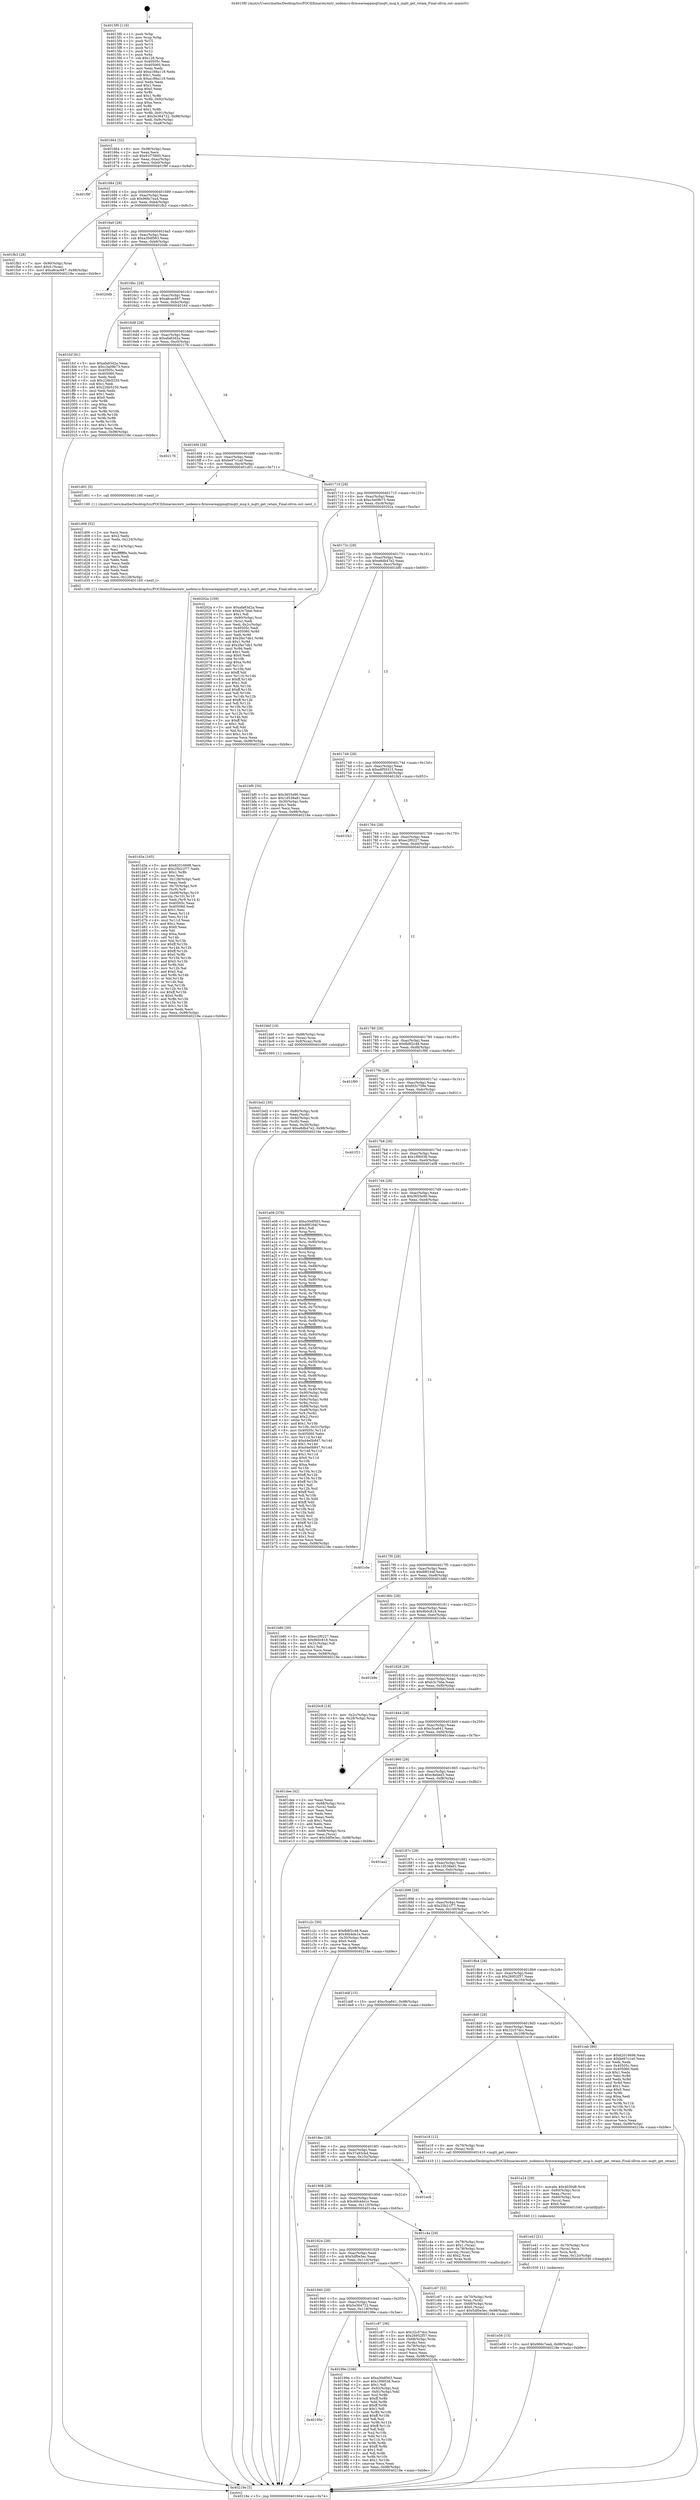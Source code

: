 digraph "0x4015f0" {
  label = "0x4015f0 (/mnt/c/Users/mathe/Desktop/tcc/POCII/binaries/extr_nodemcu-firmwareappmqttmqtt_msg.h_mqtt_get_retain_Final-ollvm.out::main(0))"
  labelloc = "t"
  node[shape=record]

  Entry [label="",width=0.3,height=0.3,shape=circle,fillcolor=black,style=filled]
  "0x401664" [label="{
     0x401664 [32]\l
     | [instrs]\l
     &nbsp;&nbsp;0x401664 \<+6\>: mov -0x98(%rbp),%eax\l
     &nbsp;&nbsp;0x40166a \<+2\>: mov %eax,%ecx\l
     &nbsp;&nbsp;0x40166c \<+6\>: sub $0x91f758d5,%ecx\l
     &nbsp;&nbsp;0x401672 \<+6\>: mov %eax,-0xac(%rbp)\l
     &nbsp;&nbsp;0x401678 \<+6\>: mov %ecx,-0xb0(%rbp)\l
     &nbsp;&nbsp;0x40167e \<+6\>: je 0000000000401f9f \<main+0x9af\>\l
  }"]
  "0x401f9f" [label="{
     0x401f9f\l
  }", style=dashed]
  "0x401684" [label="{
     0x401684 [28]\l
     | [instrs]\l
     &nbsp;&nbsp;0x401684 \<+5\>: jmp 0000000000401689 \<main+0x99\>\l
     &nbsp;&nbsp;0x401689 \<+6\>: mov -0xac(%rbp),%eax\l
     &nbsp;&nbsp;0x40168f \<+5\>: sub $0x966c7ea4,%eax\l
     &nbsp;&nbsp;0x401694 \<+6\>: mov %eax,-0xb4(%rbp)\l
     &nbsp;&nbsp;0x40169a \<+6\>: je 0000000000401fb3 \<main+0x9c3\>\l
  }"]
  Exit [label="",width=0.3,height=0.3,shape=circle,fillcolor=black,style=filled,peripheries=2]
  "0x401fb3" [label="{
     0x401fb3 [28]\l
     | [instrs]\l
     &nbsp;&nbsp;0x401fb3 \<+7\>: mov -0x90(%rbp),%rax\l
     &nbsp;&nbsp;0x401fba \<+6\>: movl $0x0,(%rax)\l
     &nbsp;&nbsp;0x401fc0 \<+10\>: movl $0xa8cac687,-0x98(%rbp)\l
     &nbsp;&nbsp;0x401fca \<+5\>: jmp 000000000040218e \<main+0xb9e\>\l
  }"]
  "0x4016a0" [label="{
     0x4016a0 [28]\l
     | [instrs]\l
     &nbsp;&nbsp;0x4016a0 \<+5\>: jmp 00000000004016a5 \<main+0xb5\>\l
     &nbsp;&nbsp;0x4016a5 \<+6\>: mov -0xac(%rbp),%eax\l
     &nbsp;&nbsp;0x4016ab \<+5\>: sub $0xa30df563,%eax\l
     &nbsp;&nbsp;0x4016b0 \<+6\>: mov %eax,-0xb8(%rbp)\l
     &nbsp;&nbsp;0x4016b6 \<+6\>: je 00000000004020db \<main+0xaeb\>\l
  }"]
  "0x401e56" [label="{
     0x401e56 [15]\l
     | [instrs]\l
     &nbsp;&nbsp;0x401e56 \<+10\>: movl $0x966c7ea4,-0x98(%rbp)\l
     &nbsp;&nbsp;0x401e60 \<+5\>: jmp 000000000040218e \<main+0xb9e\>\l
  }"]
  "0x4020db" [label="{
     0x4020db\l
  }", style=dashed]
  "0x4016bc" [label="{
     0x4016bc [28]\l
     | [instrs]\l
     &nbsp;&nbsp;0x4016bc \<+5\>: jmp 00000000004016c1 \<main+0xd1\>\l
     &nbsp;&nbsp;0x4016c1 \<+6\>: mov -0xac(%rbp),%eax\l
     &nbsp;&nbsp;0x4016c7 \<+5\>: sub $0xa8cac687,%eax\l
     &nbsp;&nbsp;0x4016cc \<+6\>: mov %eax,-0xbc(%rbp)\l
     &nbsp;&nbsp;0x4016d2 \<+6\>: je 0000000000401fcf \<main+0x9df\>\l
  }"]
  "0x401e41" [label="{
     0x401e41 [21]\l
     | [instrs]\l
     &nbsp;&nbsp;0x401e41 \<+4\>: mov -0x70(%rbp),%rcx\l
     &nbsp;&nbsp;0x401e45 \<+3\>: mov (%rcx),%rcx\l
     &nbsp;&nbsp;0x401e48 \<+3\>: mov %rcx,%rdi\l
     &nbsp;&nbsp;0x401e4b \<+6\>: mov %eax,-0x12c(%rbp)\l
     &nbsp;&nbsp;0x401e51 \<+5\>: call 0000000000401030 \<free@plt\>\l
     | [calls]\l
     &nbsp;&nbsp;0x401030 \{1\} (unknown)\l
  }"]
  "0x401fcf" [label="{
     0x401fcf [91]\l
     | [instrs]\l
     &nbsp;&nbsp;0x401fcf \<+5\>: mov $0xafa83d2a,%eax\l
     &nbsp;&nbsp;0x401fd4 \<+5\>: mov $0xc3a09b73,%ecx\l
     &nbsp;&nbsp;0x401fd9 \<+7\>: mov 0x40505c,%edx\l
     &nbsp;&nbsp;0x401fe0 \<+7\>: mov 0x405060,%esi\l
     &nbsp;&nbsp;0x401fe7 \<+2\>: mov %edx,%edi\l
     &nbsp;&nbsp;0x401fe9 \<+6\>: sub $0x226b5250,%edi\l
     &nbsp;&nbsp;0x401fef \<+3\>: sub $0x1,%edi\l
     &nbsp;&nbsp;0x401ff2 \<+6\>: add $0x226b5250,%edi\l
     &nbsp;&nbsp;0x401ff8 \<+3\>: imul %edi,%edx\l
     &nbsp;&nbsp;0x401ffb \<+3\>: and $0x1,%edx\l
     &nbsp;&nbsp;0x401ffe \<+3\>: cmp $0x0,%edx\l
     &nbsp;&nbsp;0x402001 \<+4\>: sete %r8b\l
     &nbsp;&nbsp;0x402005 \<+3\>: cmp $0xa,%esi\l
     &nbsp;&nbsp;0x402008 \<+4\>: setl %r9b\l
     &nbsp;&nbsp;0x40200c \<+3\>: mov %r8b,%r10b\l
     &nbsp;&nbsp;0x40200f \<+3\>: and %r9b,%r10b\l
     &nbsp;&nbsp;0x402012 \<+3\>: xor %r9b,%r8b\l
     &nbsp;&nbsp;0x402015 \<+3\>: or %r8b,%r10b\l
     &nbsp;&nbsp;0x402018 \<+4\>: test $0x1,%r10b\l
     &nbsp;&nbsp;0x40201c \<+3\>: cmovne %ecx,%eax\l
     &nbsp;&nbsp;0x40201f \<+6\>: mov %eax,-0x98(%rbp)\l
     &nbsp;&nbsp;0x402025 \<+5\>: jmp 000000000040218e \<main+0xb9e\>\l
  }"]
  "0x4016d8" [label="{
     0x4016d8 [28]\l
     | [instrs]\l
     &nbsp;&nbsp;0x4016d8 \<+5\>: jmp 00000000004016dd \<main+0xed\>\l
     &nbsp;&nbsp;0x4016dd \<+6\>: mov -0xac(%rbp),%eax\l
     &nbsp;&nbsp;0x4016e3 \<+5\>: sub $0xafa83d2a,%eax\l
     &nbsp;&nbsp;0x4016e8 \<+6\>: mov %eax,-0xc0(%rbp)\l
     &nbsp;&nbsp;0x4016ee \<+6\>: je 0000000000402176 \<main+0xb86\>\l
  }"]
  "0x401e24" [label="{
     0x401e24 [29]\l
     | [instrs]\l
     &nbsp;&nbsp;0x401e24 \<+10\>: movabs $0x4030d6,%rdi\l
     &nbsp;&nbsp;0x401e2e \<+4\>: mov -0x60(%rbp),%rcx\l
     &nbsp;&nbsp;0x401e32 \<+2\>: mov %eax,(%rcx)\l
     &nbsp;&nbsp;0x401e34 \<+4\>: mov -0x60(%rbp),%rcx\l
     &nbsp;&nbsp;0x401e38 \<+2\>: mov (%rcx),%esi\l
     &nbsp;&nbsp;0x401e3a \<+2\>: mov $0x0,%al\l
     &nbsp;&nbsp;0x401e3c \<+5\>: call 0000000000401040 \<printf@plt\>\l
     | [calls]\l
     &nbsp;&nbsp;0x401040 \{1\} (unknown)\l
  }"]
  "0x402176" [label="{
     0x402176\l
  }", style=dashed]
  "0x4016f4" [label="{
     0x4016f4 [28]\l
     | [instrs]\l
     &nbsp;&nbsp;0x4016f4 \<+5\>: jmp 00000000004016f9 \<main+0x109\>\l
     &nbsp;&nbsp;0x4016f9 \<+6\>: mov -0xac(%rbp),%eax\l
     &nbsp;&nbsp;0x4016ff \<+5\>: sub $0xbe97c1a0,%eax\l
     &nbsp;&nbsp;0x401704 \<+6\>: mov %eax,-0xc4(%rbp)\l
     &nbsp;&nbsp;0x40170a \<+6\>: je 0000000000401d01 \<main+0x711\>\l
  }"]
  "0x401d3a" [label="{
     0x401d3a [165]\l
     | [instrs]\l
     &nbsp;&nbsp;0x401d3a \<+5\>: mov $0x62016698,%ecx\l
     &nbsp;&nbsp;0x401d3f \<+5\>: mov $0x25b21f77,%edx\l
     &nbsp;&nbsp;0x401d44 \<+3\>: mov $0x1,%r8b\l
     &nbsp;&nbsp;0x401d47 \<+2\>: xor %esi,%esi\l
     &nbsp;&nbsp;0x401d49 \<+6\>: mov -0x128(%rbp),%edi\l
     &nbsp;&nbsp;0x401d4f \<+3\>: imul %eax,%edi\l
     &nbsp;&nbsp;0x401d52 \<+4\>: mov -0x70(%rbp),%r9\l
     &nbsp;&nbsp;0x401d56 \<+3\>: mov (%r9),%r9\l
     &nbsp;&nbsp;0x401d59 \<+4\>: mov -0x68(%rbp),%r10\l
     &nbsp;&nbsp;0x401d5d \<+3\>: movslq (%r10),%r10\l
     &nbsp;&nbsp;0x401d60 \<+4\>: mov %edi,(%r9,%r10,4)\l
     &nbsp;&nbsp;0x401d64 \<+7\>: mov 0x40505c,%eax\l
     &nbsp;&nbsp;0x401d6b \<+7\>: mov 0x405060,%edi\l
     &nbsp;&nbsp;0x401d72 \<+3\>: sub $0x1,%esi\l
     &nbsp;&nbsp;0x401d75 \<+3\>: mov %eax,%r11d\l
     &nbsp;&nbsp;0x401d78 \<+3\>: add %esi,%r11d\l
     &nbsp;&nbsp;0x401d7b \<+4\>: imul %r11d,%eax\l
     &nbsp;&nbsp;0x401d7f \<+3\>: and $0x1,%eax\l
     &nbsp;&nbsp;0x401d82 \<+3\>: cmp $0x0,%eax\l
     &nbsp;&nbsp;0x401d85 \<+3\>: sete %bl\l
     &nbsp;&nbsp;0x401d88 \<+3\>: cmp $0xa,%edi\l
     &nbsp;&nbsp;0x401d8b \<+4\>: setl %r14b\l
     &nbsp;&nbsp;0x401d8f \<+3\>: mov %bl,%r15b\l
     &nbsp;&nbsp;0x401d92 \<+4\>: xor $0xff,%r15b\l
     &nbsp;&nbsp;0x401d96 \<+3\>: mov %r14b,%r12b\l
     &nbsp;&nbsp;0x401d99 \<+4\>: xor $0xff,%r12b\l
     &nbsp;&nbsp;0x401d9d \<+4\>: xor $0x0,%r8b\l
     &nbsp;&nbsp;0x401da1 \<+3\>: mov %r15b,%r13b\l
     &nbsp;&nbsp;0x401da4 \<+4\>: and $0x0,%r13b\l
     &nbsp;&nbsp;0x401da8 \<+3\>: and %r8b,%bl\l
     &nbsp;&nbsp;0x401dab \<+3\>: mov %r12b,%al\l
     &nbsp;&nbsp;0x401dae \<+2\>: and $0x0,%al\l
     &nbsp;&nbsp;0x401db0 \<+3\>: and %r8b,%r14b\l
     &nbsp;&nbsp;0x401db3 \<+3\>: or %bl,%r13b\l
     &nbsp;&nbsp;0x401db6 \<+3\>: or %r14b,%al\l
     &nbsp;&nbsp;0x401db9 \<+3\>: xor %al,%r13b\l
     &nbsp;&nbsp;0x401dbc \<+3\>: or %r12b,%r15b\l
     &nbsp;&nbsp;0x401dbf \<+4\>: xor $0xff,%r15b\l
     &nbsp;&nbsp;0x401dc3 \<+4\>: or $0x0,%r8b\l
     &nbsp;&nbsp;0x401dc7 \<+3\>: and %r8b,%r15b\l
     &nbsp;&nbsp;0x401dca \<+3\>: or %r15b,%r13b\l
     &nbsp;&nbsp;0x401dcd \<+4\>: test $0x1,%r13b\l
     &nbsp;&nbsp;0x401dd1 \<+3\>: cmovne %edx,%ecx\l
     &nbsp;&nbsp;0x401dd4 \<+6\>: mov %ecx,-0x98(%rbp)\l
     &nbsp;&nbsp;0x401dda \<+5\>: jmp 000000000040218e \<main+0xb9e\>\l
  }"]
  "0x401d01" [label="{
     0x401d01 [5]\l
     | [instrs]\l
     &nbsp;&nbsp;0x401d01 \<+5\>: call 0000000000401160 \<next_i\>\l
     | [calls]\l
     &nbsp;&nbsp;0x401160 \{1\} (/mnt/c/Users/mathe/Desktop/tcc/POCII/binaries/extr_nodemcu-firmwareappmqttmqtt_msg.h_mqtt_get_retain_Final-ollvm.out::next_i)\l
  }"]
  "0x401710" [label="{
     0x401710 [28]\l
     | [instrs]\l
     &nbsp;&nbsp;0x401710 \<+5\>: jmp 0000000000401715 \<main+0x125\>\l
     &nbsp;&nbsp;0x401715 \<+6\>: mov -0xac(%rbp),%eax\l
     &nbsp;&nbsp;0x40171b \<+5\>: sub $0xc3a09b73,%eax\l
     &nbsp;&nbsp;0x401720 \<+6\>: mov %eax,-0xc8(%rbp)\l
     &nbsp;&nbsp;0x401726 \<+6\>: je 000000000040202a \<main+0xa3a\>\l
  }"]
  "0x401d06" [label="{
     0x401d06 [52]\l
     | [instrs]\l
     &nbsp;&nbsp;0x401d06 \<+2\>: xor %ecx,%ecx\l
     &nbsp;&nbsp;0x401d08 \<+5\>: mov $0x2,%edx\l
     &nbsp;&nbsp;0x401d0d \<+6\>: mov %edx,-0x124(%rbp)\l
     &nbsp;&nbsp;0x401d13 \<+1\>: cltd\l
     &nbsp;&nbsp;0x401d14 \<+6\>: mov -0x124(%rbp),%esi\l
     &nbsp;&nbsp;0x401d1a \<+2\>: idiv %esi\l
     &nbsp;&nbsp;0x401d1c \<+6\>: imul $0xfffffffe,%edx,%edx\l
     &nbsp;&nbsp;0x401d22 \<+2\>: mov %ecx,%edi\l
     &nbsp;&nbsp;0x401d24 \<+2\>: sub %edx,%edi\l
     &nbsp;&nbsp;0x401d26 \<+2\>: mov %ecx,%edx\l
     &nbsp;&nbsp;0x401d28 \<+3\>: sub $0x1,%edx\l
     &nbsp;&nbsp;0x401d2b \<+2\>: add %edx,%edi\l
     &nbsp;&nbsp;0x401d2d \<+2\>: sub %edi,%ecx\l
     &nbsp;&nbsp;0x401d2f \<+6\>: mov %ecx,-0x128(%rbp)\l
     &nbsp;&nbsp;0x401d35 \<+5\>: call 0000000000401160 \<next_i\>\l
     | [calls]\l
     &nbsp;&nbsp;0x401160 \{1\} (/mnt/c/Users/mathe/Desktop/tcc/POCII/binaries/extr_nodemcu-firmwareappmqttmqtt_msg.h_mqtt_get_retain_Final-ollvm.out::next_i)\l
  }"]
  "0x40202a" [label="{
     0x40202a [159]\l
     | [instrs]\l
     &nbsp;&nbsp;0x40202a \<+5\>: mov $0xafa83d2a,%eax\l
     &nbsp;&nbsp;0x40202f \<+5\>: mov $0xb3c7bbe,%ecx\l
     &nbsp;&nbsp;0x402034 \<+2\>: mov $0x1,%dl\l
     &nbsp;&nbsp;0x402036 \<+7\>: mov -0x90(%rbp),%rsi\l
     &nbsp;&nbsp;0x40203d \<+2\>: mov (%rsi),%edi\l
     &nbsp;&nbsp;0x40203f \<+3\>: mov %edi,-0x2c(%rbp)\l
     &nbsp;&nbsp;0x402042 \<+7\>: mov 0x40505c,%edi\l
     &nbsp;&nbsp;0x402049 \<+8\>: mov 0x405060,%r8d\l
     &nbsp;&nbsp;0x402051 \<+3\>: mov %edi,%r9d\l
     &nbsp;&nbsp;0x402054 \<+7\>: add $0x2fec7db1,%r9d\l
     &nbsp;&nbsp;0x40205b \<+4\>: sub $0x1,%r9d\l
     &nbsp;&nbsp;0x40205f \<+7\>: sub $0x2fec7db1,%r9d\l
     &nbsp;&nbsp;0x402066 \<+4\>: imul %r9d,%edi\l
     &nbsp;&nbsp;0x40206a \<+3\>: and $0x1,%edi\l
     &nbsp;&nbsp;0x40206d \<+3\>: cmp $0x0,%edi\l
     &nbsp;&nbsp;0x402070 \<+4\>: sete %r10b\l
     &nbsp;&nbsp;0x402074 \<+4\>: cmp $0xa,%r8d\l
     &nbsp;&nbsp;0x402078 \<+4\>: setl %r11b\l
     &nbsp;&nbsp;0x40207c \<+3\>: mov %r10b,%bl\l
     &nbsp;&nbsp;0x40207f \<+3\>: xor $0xff,%bl\l
     &nbsp;&nbsp;0x402082 \<+3\>: mov %r11b,%r14b\l
     &nbsp;&nbsp;0x402085 \<+4\>: xor $0xff,%r14b\l
     &nbsp;&nbsp;0x402089 \<+3\>: xor $0x1,%dl\l
     &nbsp;&nbsp;0x40208c \<+3\>: mov %bl,%r15b\l
     &nbsp;&nbsp;0x40208f \<+4\>: and $0xff,%r15b\l
     &nbsp;&nbsp;0x402093 \<+3\>: and %dl,%r10b\l
     &nbsp;&nbsp;0x402096 \<+3\>: mov %r14b,%r12b\l
     &nbsp;&nbsp;0x402099 \<+4\>: and $0xff,%r12b\l
     &nbsp;&nbsp;0x40209d \<+3\>: and %dl,%r11b\l
     &nbsp;&nbsp;0x4020a0 \<+3\>: or %r10b,%r15b\l
     &nbsp;&nbsp;0x4020a3 \<+3\>: or %r11b,%r12b\l
     &nbsp;&nbsp;0x4020a6 \<+3\>: xor %r12b,%r15b\l
     &nbsp;&nbsp;0x4020a9 \<+3\>: or %r14b,%bl\l
     &nbsp;&nbsp;0x4020ac \<+3\>: xor $0xff,%bl\l
     &nbsp;&nbsp;0x4020af \<+3\>: or $0x1,%dl\l
     &nbsp;&nbsp;0x4020b2 \<+2\>: and %dl,%bl\l
     &nbsp;&nbsp;0x4020b4 \<+3\>: or %bl,%r15b\l
     &nbsp;&nbsp;0x4020b7 \<+4\>: test $0x1,%r15b\l
     &nbsp;&nbsp;0x4020bb \<+3\>: cmovne %ecx,%eax\l
     &nbsp;&nbsp;0x4020be \<+6\>: mov %eax,-0x98(%rbp)\l
     &nbsp;&nbsp;0x4020c4 \<+5\>: jmp 000000000040218e \<main+0xb9e\>\l
  }"]
  "0x40172c" [label="{
     0x40172c [28]\l
     | [instrs]\l
     &nbsp;&nbsp;0x40172c \<+5\>: jmp 0000000000401731 \<main+0x141\>\l
     &nbsp;&nbsp;0x401731 \<+6\>: mov -0xac(%rbp),%eax\l
     &nbsp;&nbsp;0x401737 \<+5\>: sub $0xe8db47e2,%eax\l
     &nbsp;&nbsp;0x40173c \<+6\>: mov %eax,-0xcc(%rbp)\l
     &nbsp;&nbsp;0x401742 \<+6\>: je 0000000000401bf0 \<main+0x600\>\l
  }"]
  "0x401c67" [label="{
     0x401c67 [32]\l
     | [instrs]\l
     &nbsp;&nbsp;0x401c67 \<+4\>: mov -0x70(%rbp),%rdi\l
     &nbsp;&nbsp;0x401c6b \<+3\>: mov %rax,(%rdi)\l
     &nbsp;&nbsp;0x401c6e \<+4\>: mov -0x68(%rbp),%rax\l
     &nbsp;&nbsp;0x401c72 \<+6\>: movl $0x0,(%rax)\l
     &nbsp;&nbsp;0x401c78 \<+10\>: movl $0x5df0e3ec,-0x98(%rbp)\l
     &nbsp;&nbsp;0x401c82 \<+5\>: jmp 000000000040218e \<main+0xb9e\>\l
  }"]
  "0x401bf0" [label="{
     0x401bf0 [30]\l
     | [instrs]\l
     &nbsp;&nbsp;0x401bf0 \<+5\>: mov $0x3655e90,%eax\l
     &nbsp;&nbsp;0x401bf5 \<+5\>: mov $0x1d538a81,%ecx\l
     &nbsp;&nbsp;0x401bfa \<+3\>: mov -0x30(%rbp),%edx\l
     &nbsp;&nbsp;0x401bfd \<+3\>: cmp $0x1,%edx\l
     &nbsp;&nbsp;0x401c00 \<+3\>: cmovl %ecx,%eax\l
     &nbsp;&nbsp;0x401c03 \<+6\>: mov %eax,-0x98(%rbp)\l
     &nbsp;&nbsp;0x401c09 \<+5\>: jmp 000000000040218e \<main+0xb9e\>\l
  }"]
  "0x401748" [label="{
     0x401748 [28]\l
     | [instrs]\l
     &nbsp;&nbsp;0x401748 \<+5\>: jmp 000000000040174d \<main+0x15d\>\l
     &nbsp;&nbsp;0x40174d \<+6\>: mov -0xac(%rbp),%eax\l
     &nbsp;&nbsp;0x401753 \<+5\>: sub $0xe9f59315,%eax\l
     &nbsp;&nbsp;0x401758 \<+6\>: mov %eax,-0xd0(%rbp)\l
     &nbsp;&nbsp;0x40175e \<+6\>: je 0000000000401f43 \<main+0x953\>\l
  }"]
  "0x401bd2" [label="{
     0x401bd2 [30]\l
     | [instrs]\l
     &nbsp;&nbsp;0x401bd2 \<+4\>: mov -0x80(%rbp),%rdi\l
     &nbsp;&nbsp;0x401bd6 \<+2\>: mov %eax,(%rdi)\l
     &nbsp;&nbsp;0x401bd8 \<+4\>: mov -0x80(%rbp),%rdi\l
     &nbsp;&nbsp;0x401bdc \<+2\>: mov (%rdi),%eax\l
     &nbsp;&nbsp;0x401bde \<+3\>: mov %eax,-0x30(%rbp)\l
     &nbsp;&nbsp;0x401be1 \<+10\>: movl $0xe8db47e2,-0x98(%rbp)\l
     &nbsp;&nbsp;0x401beb \<+5\>: jmp 000000000040218e \<main+0xb9e\>\l
  }"]
  "0x401f43" [label="{
     0x401f43\l
  }", style=dashed]
  "0x401764" [label="{
     0x401764 [28]\l
     | [instrs]\l
     &nbsp;&nbsp;0x401764 \<+5\>: jmp 0000000000401769 \<main+0x179\>\l
     &nbsp;&nbsp;0x401769 \<+6\>: mov -0xac(%rbp),%eax\l
     &nbsp;&nbsp;0x40176f \<+5\>: sub $0xec2f0227,%eax\l
     &nbsp;&nbsp;0x401774 \<+6\>: mov %eax,-0xd4(%rbp)\l
     &nbsp;&nbsp;0x40177a \<+6\>: je 0000000000401bbf \<main+0x5cf\>\l
  }"]
  "0x4015f0" [label="{
     0x4015f0 [116]\l
     | [instrs]\l
     &nbsp;&nbsp;0x4015f0 \<+1\>: push %rbp\l
     &nbsp;&nbsp;0x4015f1 \<+3\>: mov %rsp,%rbp\l
     &nbsp;&nbsp;0x4015f4 \<+2\>: push %r15\l
     &nbsp;&nbsp;0x4015f6 \<+2\>: push %r14\l
     &nbsp;&nbsp;0x4015f8 \<+2\>: push %r13\l
     &nbsp;&nbsp;0x4015fa \<+2\>: push %r12\l
     &nbsp;&nbsp;0x4015fc \<+1\>: push %rbx\l
     &nbsp;&nbsp;0x4015fd \<+7\>: sub $0x128,%rsp\l
     &nbsp;&nbsp;0x401604 \<+7\>: mov 0x40505c,%eax\l
     &nbsp;&nbsp;0x40160b \<+7\>: mov 0x405060,%ecx\l
     &nbsp;&nbsp;0x401612 \<+2\>: mov %eax,%edx\l
     &nbsp;&nbsp;0x401614 \<+6\>: add $0xa188a119,%edx\l
     &nbsp;&nbsp;0x40161a \<+3\>: sub $0x1,%edx\l
     &nbsp;&nbsp;0x40161d \<+6\>: sub $0xa188a119,%edx\l
     &nbsp;&nbsp;0x401623 \<+3\>: imul %edx,%eax\l
     &nbsp;&nbsp;0x401626 \<+3\>: and $0x1,%eax\l
     &nbsp;&nbsp;0x401629 \<+3\>: cmp $0x0,%eax\l
     &nbsp;&nbsp;0x40162c \<+4\>: sete %r8b\l
     &nbsp;&nbsp;0x401630 \<+4\>: and $0x1,%r8b\l
     &nbsp;&nbsp;0x401634 \<+7\>: mov %r8b,-0x92(%rbp)\l
     &nbsp;&nbsp;0x40163b \<+3\>: cmp $0xa,%ecx\l
     &nbsp;&nbsp;0x40163e \<+4\>: setl %r8b\l
     &nbsp;&nbsp;0x401642 \<+4\>: and $0x1,%r8b\l
     &nbsp;&nbsp;0x401646 \<+7\>: mov %r8b,-0x91(%rbp)\l
     &nbsp;&nbsp;0x40164d \<+10\>: movl $0x5e364722,-0x98(%rbp)\l
     &nbsp;&nbsp;0x401657 \<+6\>: mov %edi,-0x9c(%rbp)\l
     &nbsp;&nbsp;0x40165d \<+7\>: mov %rsi,-0xa8(%rbp)\l
  }"]
  "0x401bbf" [label="{
     0x401bbf [19]\l
     | [instrs]\l
     &nbsp;&nbsp;0x401bbf \<+7\>: mov -0x88(%rbp),%rax\l
     &nbsp;&nbsp;0x401bc6 \<+3\>: mov (%rax),%rax\l
     &nbsp;&nbsp;0x401bc9 \<+4\>: mov 0x8(%rax),%rdi\l
     &nbsp;&nbsp;0x401bcd \<+5\>: call 0000000000401060 \<atoi@plt\>\l
     | [calls]\l
     &nbsp;&nbsp;0x401060 \{1\} (unknown)\l
  }"]
  "0x401780" [label="{
     0x401780 [28]\l
     | [instrs]\l
     &nbsp;&nbsp;0x401780 \<+5\>: jmp 0000000000401785 \<main+0x195\>\l
     &nbsp;&nbsp;0x401785 \<+6\>: mov -0xac(%rbp),%eax\l
     &nbsp;&nbsp;0x40178b \<+5\>: sub $0xfb8f2c48,%eax\l
     &nbsp;&nbsp;0x401790 \<+6\>: mov %eax,-0xd8(%rbp)\l
     &nbsp;&nbsp;0x401796 \<+6\>: je 0000000000401f90 \<main+0x9a0\>\l
  }"]
  "0x40218e" [label="{
     0x40218e [5]\l
     | [instrs]\l
     &nbsp;&nbsp;0x40218e \<+5\>: jmp 0000000000401664 \<main+0x74\>\l
  }"]
  "0x401f90" [label="{
     0x401f90\l
  }", style=dashed]
  "0x40179c" [label="{
     0x40179c [28]\l
     | [instrs]\l
     &nbsp;&nbsp;0x40179c \<+5\>: jmp 00000000004017a1 \<main+0x1b1\>\l
     &nbsp;&nbsp;0x4017a1 \<+6\>: mov -0xac(%rbp),%eax\l
     &nbsp;&nbsp;0x4017a7 \<+5\>: sub $0xfd3c759e,%eax\l
     &nbsp;&nbsp;0x4017ac \<+6\>: mov %eax,-0xdc(%rbp)\l
     &nbsp;&nbsp;0x4017b2 \<+6\>: je 0000000000401f21 \<main+0x931\>\l
  }"]
  "0x40195c" [label="{
     0x40195c\l
  }", style=dashed]
  "0x401f21" [label="{
     0x401f21\l
  }", style=dashed]
  "0x4017b8" [label="{
     0x4017b8 [28]\l
     | [instrs]\l
     &nbsp;&nbsp;0x4017b8 \<+5\>: jmp 00000000004017bd \<main+0x1cd\>\l
     &nbsp;&nbsp;0x4017bd \<+6\>: mov -0xac(%rbp),%eax\l
     &nbsp;&nbsp;0x4017c3 \<+5\>: sub $0x1f06038,%eax\l
     &nbsp;&nbsp;0x4017c8 \<+6\>: mov %eax,-0xe0(%rbp)\l
     &nbsp;&nbsp;0x4017ce \<+6\>: je 0000000000401a08 \<main+0x418\>\l
  }"]
  "0x40199e" [label="{
     0x40199e [106]\l
     | [instrs]\l
     &nbsp;&nbsp;0x40199e \<+5\>: mov $0xa30df563,%eax\l
     &nbsp;&nbsp;0x4019a3 \<+5\>: mov $0x1f06038,%ecx\l
     &nbsp;&nbsp;0x4019a8 \<+2\>: mov $0x1,%dl\l
     &nbsp;&nbsp;0x4019aa \<+7\>: mov -0x92(%rbp),%sil\l
     &nbsp;&nbsp;0x4019b1 \<+7\>: mov -0x91(%rbp),%dil\l
     &nbsp;&nbsp;0x4019b8 \<+3\>: mov %sil,%r8b\l
     &nbsp;&nbsp;0x4019bb \<+4\>: xor $0xff,%r8b\l
     &nbsp;&nbsp;0x4019bf \<+3\>: mov %dil,%r9b\l
     &nbsp;&nbsp;0x4019c2 \<+4\>: xor $0xff,%r9b\l
     &nbsp;&nbsp;0x4019c6 \<+3\>: xor $0x1,%dl\l
     &nbsp;&nbsp;0x4019c9 \<+3\>: mov %r8b,%r10b\l
     &nbsp;&nbsp;0x4019cc \<+4\>: and $0xff,%r10b\l
     &nbsp;&nbsp;0x4019d0 \<+3\>: and %dl,%sil\l
     &nbsp;&nbsp;0x4019d3 \<+3\>: mov %r9b,%r11b\l
     &nbsp;&nbsp;0x4019d6 \<+4\>: and $0xff,%r11b\l
     &nbsp;&nbsp;0x4019da \<+3\>: and %dl,%dil\l
     &nbsp;&nbsp;0x4019dd \<+3\>: or %sil,%r10b\l
     &nbsp;&nbsp;0x4019e0 \<+3\>: or %dil,%r11b\l
     &nbsp;&nbsp;0x4019e3 \<+3\>: xor %r11b,%r10b\l
     &nbsp;&nbsp;0x4019e6 \<+3\>: or %r9b,%r8b\l
     &nbsp;&nbsp;0x4019e9 \<+4\>: xor $0xff,%r8b\l
     &nbsp;&nbsp;0x4019ed \<+3\>: or $0x1,%dl\l
     &nbsp;&nbsp;0x4019f0 \<+3\>: and %dl,%r8b\l
     &nbsp;&nbsp;0x4019f3 \<+3\>: or %r8b,%r10b\l
     &nbsp;&nbsp;0x4019f6 \<+4\>: test $0x1,%r10b\l
     &nbsp;&nbsp;0x4019fa \<+3\>: cmovne %ecx,%eax\l
     &nbsp;&nbsp;0x4019fd \<+6\>: mov %eax,-0x98(%rbp)\l
     &nbsp;&nbsp;0x401a03 \<+5\>: jmp 000000000040218e \<main+0xb9e\>\l
  }"]
  "0x401a08" [label="{
     0x401a08 [376]\l
     | [instrs]\l
     &nbsp;&nbsp;0x401a08 \<+5\>: mov $0xa30df563,%eax\l
     &nbsp;&nbsp;0x401a0d \<+5\>: mov $0x88f164f,%ecx\l
     &nbsp;&nbsp;0x401a12 \<+2\>: mov $0x1,%dl\l
     &nbsp;&nbsp;0x401a14 \<+3\>: mov %rsp,%rsi\l
     &nbsp;&nbsp;0x401a17 \<+4\>: add $0xfffffffffffffff0,%rsi\l
     &nbsp;&nbsp;0x401a1b \<+3\>: mov %rsi,%rsp\l
     &nbsp;&nbsp;0x401a1e \<+7\>: mov %rsi,-0x90(%rbp)\l
     &nbsp;&nbsp;0x401a25 \<+3\>: mov %rsp,%rsi\l
     &nbsp;&nbsp;0x401a28 \<+4\>: add $0xfffffffffffffff0,%rsi\l
     &nbsp;&nbsp;0x401a2c \<+3\>: mov %rsi,%rsp\l
     &nbsp;&nbsp;0x401a2f \<+3\>: mov %rsp,%rdi\l
     &nbsp;&nbsp;0x401a32 \<+4\>: add $0xfffffffffffffff0,%rdi\l
     &nbsp;&nbsp;0x401a36 \<+3\>: mov %rdi,%rsp\l
     &nbsp;&nbsp;0x401a39 \<+7\>: mov %rdi,-0x88(%rbp)\l
     &nbsp;&nbsp;0x401a40 \<+3\>: mov %rsp,%rdi\l
     &nbsp;&nbsp;0x401a43 \<+4\>: add $0xfffffffffffffff0,%rdi\l
     &nbsp;&nbsp;0x401a47 \<+3\>: mov %rdi,%rsp\l
     &nbsp;&nbsp;0x401a4a \<+4\>: mov %rdi,-0x80(%rbp)\l
     &nbsp;&nbsp;0x401a4e \<+3\>: mov %rsp,%rdi\l
     &nbsp;&nbsp;0x401a51 \<+4\>: add $0xfffffffffffffff0,%rdi\l
     &nbsp;&nbsp;0x401a55 \<+3\>: mov %rdi,%rsp\l
     &nbsp;&nbsp;0x401a58 \<+4\>: mov %rdi,-0x78(%rbp)\l
     &nbsp;&nbsp;0x401a5c \<+3\>: mov %rsp,%rdi\l
     &nbsp;&nbsp;0x401a5f \<+4\>: add $0xfffffffffffffff0,%rdi\l
     &nbsp;&nbsp;0x401a63 \<+3\>: mov %rdi,%rsp\l
     &nbsp;&nbsp;0x401a66 \<+4\>: mov %rdi,-0x70(%rbp)\l
     &nbsp;&nbsp;0x401a6a \<+3\>: mov %rsp,%rdi\l
     &nbsp;&nbsp;0x401a6d \<+4\>: add $0xfffffffffffffff0,%rdi\l
     &nbsp;&nbsp;0x401a71 \<+3\>: mov %rdi,%rsp\l
     &nbsp;&nbsp;0x401a74 \<+4\>: mov %rdi,-0x68(%rbp)\l
     &nbsp;&nbsp;0x401a78 \<+3\>: mov %rsp,%rdi\l
     &nbsp;&nbsp;0x401a7b \<+4\>: add $0xfffffffffffffff0,%rdi\l
     &nbsp;&nbsp;0x401a7f \<+3\>: mov %rdi,%rsp\l
     &nbsp;&nbsp;0x401a82 \<+4\>: mov %rdi,-0x60(%rbp)\l
     &nbsp;&nbsp;0x401a86 \<+3\>: mov %rsp,%rdi\l
     &nbsp;&nbsp;0x401a89 \<+4\>: add $0xfffffffffffffff0,%rdi\l
     &nbsp;&nbsp;0x401a8d \<+3\>: mov %rdi,%rsp\l
     &nbsp;&nbsp;0x401a90 \<+4\>: mov %rdi,-0x58(%rbp)\l
     &nbsp;&nbsp;0x401a94 \<+3\>: mov %rsp,%rdi\l
     &nbsp;&nbsp;0x401a97 \<+4\>: add $0xfffffffffffffff0,%rdi\l
     &nbsp;&nbsp;0x401a9b \<+3\>: mov %rdi,%rsp\l
     &nbsp;&nbsp;0x401a9e \<+4\>: mov %rdi,-0x50(%rbp)\l
     &nbsp;&nbsp;0x401aa2 \<+3\>: mov %rsp,%rdi\l
     &nbsp;&nbsp;0x401aa5 \<+4\>: add $0xfffffffffffffff0,%rdi\l
     &nbsp;&nbsp;0x401aa9 \<+3\>: mov %rdi,%rsp\l
     &nbsp;&nbsp;0x401aac \<+4\>: mov %rdi,-0x48(%rbp)\l
     &nbsp;&nbsp;0x401ab0 \<+3\>: mov %rsp,%rdi\l
     &nbsp;&nbsp;0x401ab3 \<+4\>: add $0xfffffffffffffff0,%rdi\l
     &nbsp;&nbsp;0x401ab7 \<+3\>: mov %rdi,%rsp\l
     &nbsp;&nbsp;0x401aba \<+4\>: mov %rdi,-0x40(%rbp)\l
     &nbsp;&nbsp;0x401abe \<+7\>: mov -0x90(%rbp),%rdi\l
     &nbsp;&nbsp;0x401ac5 \<+6\>: movl $0x0,(%rdi)\l
     &nbsp;&nbsp;0x401acb \<+7\>: mov -0x9c(%rbp),%r8d\l
     &nbsp;&nbsp;0x401ad2 \<+3\>: mov %r8d,(%rsi)\l
     &nbsp;&nbsp;0x401ad5 \<+7\>: mov -0x88(%rbp),%rdi\l
     &nbsp;&nbsp;0x401adc \<+7\>: mov -0xa8(%rbp),%r9\l
     &nbsp;&nbsp;0x401ae3 \<+3\>: mov %r9,(%rdi)\l
     &nbsp;&nbsp;0x401ae6 \<+3\>: cmpl $0x2,(%rsi)\l
     &nbsp;&nbsp;0x401ae9 \<+4\>: setne %r10b\l
     &nbsp;&nbsp;0x401aed \<+4\>: and $0x1,%r10b\l
     &nbsp;&nbsp;0x401af1 \<+4\>: mov %r10b,-0x31(%rbp)\l
     &nbsp;&nbsp;0x401af5 \<+8\>: mov 0x40505c,%r11d\l
     &nbsp;&nbsp;0x401afd \<+7\>: mov 0x405060,%ebx\l
     &nbsp;&nbsp;0x401b04 \<+3\>: mov %r11d,%r14d\l
     &nbsp;&nbsp;0x401b07 \<+7\>: add $0xd4e0b847,%r14d\l
     &nbsp;&nbsp;0x401b0e \<+4\>: sub $0x1,%r14d\l
     &nbsp;&nbsp;0x401b12 \<+7\>: sub $0xd4e0b847,%r14d\l
     &nbsp;&nbsp;0x401b19 \<+4\>: imul %r14d,%r11d\l
     &nbsp;&nbsp;0x401b1d \<+4\>: and $0x1,%r11d\l
     &nbsp;&nbsp;0x401b21 \<+4\>: cmp $0x0,%r11d\l
     &nbsp;&nbsp;0x401b25 \<+4\>: sete %r10b\l
     &nbsp;&nbsp;0x401b29 \<+3\>: cmp $0xa,%ebx\l
     &nbsp;&nbsp;0x401b2c \<+4\>: setl %r15b\l
     &nbsp;&nbsp;0x401b30 \<+3\>: mov %r10b,%r12b\l
     &nbsp;&nbsp;0x401b33 \<+4\>: xor $0xff,%r12b\l
     &nbsp;&nbsp;0x401b37 \<+3\>: mov %r15b,%r13b\l
     &nbsp;&nbsp;0x401b3a \<+4\>: xor $0xff,%r13b\l
     &nbsp;&nbsp;0x401b3e \<+3\>: xor $0x1,%dl\l
     &nbsp;&nbsp;0x401b41 \<+3\>: mov %r12b,%sil\l
     &nbsp;&nbsp;0x401b44 \<+4\>: and $0xff,%sil\l
     &nbsp;&nbsp;0x401b48 \<+3\>: and %dl,%r10b\l
     &nbsp;&nbsp;0x401b4b \<+3\>: mov %r13b,%dil\l
     &nbsp;&nbsp;0x401b4e \<+4\>: and $0xff,%dil\l
     &nbsp;&nbsp;0x401b52 \<+3\>: and %dl,%r15b\l
     &nbsp;&nbsp;0x401b55 \<+3\>: or %r10b,%sil\l
     &nbsp;&nbsp;0x401b58 \<+3\>: or %r15b,%dil\l
     &nbsp;&nbsp;0x401b5b \<+3\>: xor %dil,%sil\l
     &nbsp;&nbsp;0x401b5e \<+3\>: or %r13b,%r12b\l
     &nbsp;&nbsp;0x401b61 \<+4\>: xor $0xff,%r12b\l
     &nbsp;&nbsp;0x401b65 \<+3\>: or $0x1,%dl\l
     &nbsp;&nbsp;0x401b68 \<+3\>: and %dl,%r12b\l
     &nbsp;&nbsp;0x401b6b \<+3\>: or %r12b,%sil\l
     &nbsp;&nbsp;0x401b6e \<+4\>: test $0x1,%sil\l
     &nbsp;&nbsp;0x401b72 \<+3\>: cmovne %ecx,%eax\l
     &nbsp;&nbsp;0x401b75 \<+6\>: mov %eax,-0x98(%rbp)\l
     &nbsp;&nbsp;0x401b7b \<+5\>: jmp 000000000040218e \<main+0xb9e\>\l
  }"]
  "0x4017d4" [label="{
     0x4017d4 [28]\l
     | [instrs]\l
     &nbsp;&nbsp;0x4017d4 \<+5\>: jmp 00000000004017d9 \<main+0x1e9\>\l
     &nbsp;&nbsp;0x4017d9 \<+6\>: mov -0xac(%rbp),%eax\l
     &nbsp;&nbsp;0x4017df \<+5\>: sub $0x3655e90,%eax\l
     &nbsp;&nbsp;0x4017e4 \<+6\>: mov %eax,-0xe4(%rbp)\l
     &nbsp;&nbsp;0x4017ea \<+6\>: je 0000000000401c0e \<main+0x61e\>\l
  }"]
  "0x401940" [label="{
     0x401940 [28]\l
     | [instrs]\l
     &nbsp;&nbsp;0x401940 \<+5\>: jmp 0000000000401945 \<main+0x355\>\l
     &nbsp;&nbsp;0x401945 \<+6\>: mov -0xac(%rbp),%eax\l
     &nbsp;&nbsp;0x40194b \<+5\>: sub $0x5e364722,%eax\l
     &nbsp;&nbsp;0x401950 \<+6\>: mov %eax,-0x118(%rbp)\l
     &nbsp;&nbsp;0x401956 \<+6\>: je 000000000040199e \<main+0x3ae\>\l
  }"]
  "0x401c0e" [label="{
     0x401c0e\l
  }", style=dashed]
  "0x4017f0" [label="{
     0x4017f0 [28]\l
     | [instrs]\l
     &nbsp;&nbsp;0x4017f0 \<+5\>: jmp 00000000004017f5 \<main+0x205\>\l
     &nbsp;&nbsp;0x4017f5 \<+6\>: mov -0xac(%rbp),%eax\l
     &nbsp;&nbsp;0x4017fb \<+5\>: sub $0x88f164f,%eax\l
     &nbsp;&nbsp;0x401800 \<+6\>: mov %eax,-0xe8(%rbp)\l
     &nbsp;&nbsp;0x401806 \<+6\>: je 0000000000401b80 \<main+0x590\>\l
  }"]
  "0x401c87" [label="{
     0x401c87 [36]\l
     | [instrs]\l
     &nbsp;&nbsp;0x401c87 \<+5\>: mov $0x32c57dcc,%eax\l
     &nbsp;&nbsp;0x401c8c \<+5\>: mov $0x26952f57,%ecx\l
     &nbsp;&nbsp;0x401c91 \<+4\>: mov -0x68(%rbp),%rdx\l
     &nbsp;&nbsp;0x401c95 \<+2\>: mov (%rdx),%esi\l
     &nbsp;&nbsp;0x401c97 \<+4\>: mov -0x78(%rbp),%rdx\l
     &nbsp;&nbsp;0x401c9b \<+2\>: cmp (%rdx),%esi\l
     &nbsp;&nbsp;0x401c9d \<+3\>: cmovl %ecx,%eax\l
     &nbsp;&nbsp;0x401ca0 \<+6\>: mov %eax,-0x98(%rbp)\l
     &nbsp;&nbsp;0x401ca6 \<+5\>: jmp 000000000040218e \<main+0xb9e\>\l
  }"]
  "0x401b80" [label="{
     0x401b80 [30]\l
     | [instrs]\l
     &nbsp;&nbsp;0x401b80 \<+5\>: mov $0xec2f0227,%eax\l
     &nbsp;&nbsp;0x401b85 \<+5\>: mov $0x9b0c818,%ecx\l
     &nbsp;&nbsp;0x401b8a \<+3\>: mov -0x31(%rbp),%dl\l
     &nbsp;&nbsp;0x401b8d \<+3\>: test $0x1,%dl\l
     &nbsp;&nbsp;0x401b90 \<+3\>: cmovne %ecx,%eax\l
     &nbsp;&nbsp;0x401b93 \<+6\>: mov %eax,-0x98(%rbp)\l
     &nbsp;&nbsp;0x401b99 \<+5\>: jmp 000000000040218e \<main+0xb9e\>\l
  }"]
  "0x40180c" [label="{
     0x40180c [28]\l
     | [instrs]\l
     &nbsp;&nbsp;0x40180c \<+5\>: jmp 0000000000401811 \<main+0x221\>\l
     &nbsp;&nbsp;0x401811 \<+6\>: mov -0xac(%rbp),%eax\l
     &nbsp;&nbsp;0x401817 \<+5\>: sub $0x9b0c818,%eax\l
     &nbsp;&nbsp;0x40181c \<+6\>: mov %eax,-0xec(%rbp)\l
     &nbsp;&nbsp;0x401822 \<+6\>: je 0000000000401b9e \<main+0x5ae\>\l
  }"]
  "0x401924" [label="{
     0x401924 [28]\l
     | [instrs]\l
     &nbsp;&nbsp;0x401924 \<+5\>: jmp 0000000000401929 \<main+0x339\>\l
     &nbsp;&nbsp;0x401929 \<+6\>: mov -0xac(%rbp),%eax\l
     &nbsp;&nbsp;0x40192f \<+5\>: sub $0x5df0e3ec,%eax\l
     &nbsp;&nbsp;0x401934 \<+6\>: mov %eax,-0x114(%rbp)\l
     &nbsp;&nbsp;0x40193a \<+6\>: je 0000000000401c87 \<main+0x697\>\l
  }"]
  "0x401b9e" [label="{
     0x401b9e\l
  }", style=dashed]
  "0x401828" [label="{
     0x401828 [28]\l
     | [instrs]\l
     &nbsp;&nbsp;0x401828 \<+5\>: jmp 000000000040182d \<main+0x23d\>\l
     &nbsp;&nbsp;0x40182d \<+6\>: mov -0xac(%rbp),%eax\l
     &nbsp;&nbsp;0x401833 \<+5\>: sub $0xb3c7bbe,%eax\l
     &nbsp;&nbsp;0x401838 \<+6\>: mov %eax,-0xf0(%rbp)\l
     &nbsp;&nbsp;0x40183e \<+6\>: je 00000000004020c9 \<main+0xad9\>\l
  }"]
  "0x401c4a" [label="{
     0x401c4a [29]\l
     | [instrs]\l
     &nbsp;&nbsp;0x401c4a \<+4\>: mov -0x78(%rbp),%rax\l
     &nbsp;&nbsp;0x401c4e \<+6\>: movl $0x1,(%rax)\l
     &nbsp;&nbsp;0x401c54 \<+4\>: mov -0x78(%rbp),%rax\l
     &nbsp;&nbsp;0x401c58 \<+3\>: movslq (%rax),%rax\l
     &nbsp;&nbsp;0x401c5b \<+4\>: shl $0x2,%rax\l
     &nbsp;&nbsp;0x401c5f \<+3\>: mov %rax,%rdi\l
     &nbsp;&nbsp;0x401c62 \<+5\>: call 0000000000401050 \<malloc@plt\>\l
     | [calls]\l
     &nbsp;&nbsp;0x401050 \{1\} (unknown)\l
  }"]
  "0x4020c9" [label="{
     0x4020c9 [18]\l
     | [instrs]\l
     &nbsp;&nbsp;0x4020c9 \<+3\>: mov -0x2c(%rbp),%eax\l
     &nbsp;&nbsp;0x4020cc \<+4\>: lea -0x28(%rbp),%rsp\l
     &nbsp;&nbsp;0x4020d0 \<+1\>: pop %rbx\l
     &nbsp;&nbsp;0x4020d1 \<+2\>: pop %r12\l
     &nbsp;&nbsp;0x4020d3 \<+2\>: pop %r13\l
     &nbsp;&nbsp;0x4020d5 \<+2\>: pop %r14\l
     &nbsp;&nbsp;0x4020d7 \<+2\>: pop %r15\l
     &nbsp;&nbsp;0x4020d9 \<+1\>: pop %rbp\l
     &nbsp;&nbsp;0x4020da \<+1\>: ret\l
  }"]
  "0x401844" [label="{
     0x401844 [28]\l
     | [instrs]\l
     &nbsp;&nbsp;0x401844 \<+5\>: jmp 0000000000401849 \<main+0x259\>\l
     &nbsp;&nbsp;0x401849 \<+6\>: mov -0xac(%rbp),%eax\l
     &nbsp;&nbsp;0x40184f \<+5\>: sub $0xc5ca641,%eax\l
     &nbsp;&nbsp;0x401854 \<+6\>: mov %eax,-0xf4(%rbp)\l
     &nbsp;&nbsp;0x40185a \<+6\>: je 0000000000401dee \<main+0x7fe\>\l
  }"]
  "0x401908" [label="{
     0x401908 [28]\l
     | [instrs]\l
     &nbsp;&nbsp;0x401908 \<+5\>: jmp 000000000040190d \<main+0x31d\>\l
     &nbsp;&nbsp;0x40190d \<+6\>: mov -0xac(%rbp),%eax\l
     &nbsp;&nbsp;0x401913 \<+5\>: sub $0x46b4de1e,%eax\l
     &nbsp;&nbsp;0x401918 \<+6\>: mov %eax,-0x110(%rbp)\l
     &nbsp;&nbsp;0x40191e \<+6\>: je 0000000000401c4a \<main+0x65a\>\l
  }"]
  "0x401dee" [label="{
     0x401dee [42]\l
     | [instrs]\l
     &nbsp;&nbsp;0x401dee \<+2\>: xor %eax,%eax\l
     &nbsp;&nbsp;0x401df0 \<+4\>: mov -0x68(%rbp),%rcx\l
     &nbsp;&nbsp;0x401df4 \<+2\>: mov (%rcx),%edx\l
     &nbsp;&nbsp;0x401df6 \<+2\>: mov %eax,%esi\l
     &nbsp;&nbsp;0x401df8 \<+2\>: sub %edx,%esi\l
     &nbsp;&nbsp;0x401dfa \<+2\>: mov %eax,%edx\l
     &nbsp;&nbsp;0x401dfc \<+3\>: sub $0x1,%edx\l
     &nbsp;&nbsp;0x401dff \<+2\>: add %edx,%esi\l
     &nbsp;&nbsp;0x401e01 \<+2\>: sub %esi,%eax\l
     &nbsp;&nbsp;0x401e03 \<+4\>: mov -0x68(%rbp),%rcx\l
     &nbsp;&nbsp;0x401e07 \<+2\>: mov %eax,(%rcx)\l
     &nbsp;&nbsp;0x401e09 \<+10\>: movl $0x5df0e3ec,-0x98(%rbp)\l
     &nbsp;&nbsp;0x401e13 \<+5\>: jmp 000000000040218e \<main+0xb9e\>\l
  }"]
  "0x401860" [label="{
     0x401860 [28]\l
     | [instrs]\l
     &nbsp;&nbsp;0x401860 \<+5\>: jmp 0000000000401865 \<main+0x275\>\l
     &nbsp;&nbsp;0x401865 \<+6\>: mov -0xac(%rbp),%eax\l
     &nbsp;&nbsp;0x40186b \<+5\>: sub $0xc8ebed3,%eax\l
     &nbsp;&nbsp;0x401870 \<+6\>: mov %eax,-0xf8(%rbp)\l
     &nbsp;&nbsp;0x401876 \<+6\>: je 0000000000401ea2 \<main+0x8b2\>\l
  }"]
  "0x401ec6" [label="{
     0x401ec6\l
  }", style=dashed]
  "0x401ea2" [label="{
     0x401ea2\l
  }", style=dashed]
  "0x40187c" [label="{
     0x40187c [28]\l
     | [instrs]\l
     &nbsp;&nbsp;0x40187c \<+5\>: jmp 0000000000401881 \<main+0x291\>\l
     &nbsp;&nbsp;0x401881 \<+6\>: mov -0xac(%rbp),%eax\l
     &nbsp;&nbsp;0x401887 \<+5\>: sub $0x1d538a81,%eax\l
     &nbsp;&nbsp;0x40188c \<+6\>: mov %eax,-0xfc(%rbp)\l
     &nbsp;&nbsp;0x401892 \<+6\>: je 0000000000401c2c \<main+0x63c\>\l
  }"]
  "0x4018ec" [label="{
     0x4018ec [28]\l
     | [instrs]\l
     &nbsp;&nbsp;0x4018ec \<+5\>: jmp 00000000004018f1 \<main+0x301\>\l
     &nbsp;&nbsp;0x4018f1 \<+6\>: mov -0xac(%rbp),%eax\l
     &nbsp;&nbsp;0x4018f7 \<+5\>: sub $0x37a93cbd,%eax\l
     &nbsp;&nbsp;0x4018fc \<+6\>: mov %eax,-0x10c(%rbp)\l
     &nbsp;&nbsp;0x401902 \<+6\>: je 0000000000401ec6 \<main+0x8d6\>\l
  }"]
  "0x401c2c" [label="{
     0x401c2c [30]\l
     | [instrs]\l
     &nbsp;&nbsp;0x401c2c \<+5\>: mov $0xfb8f2c48,%eax\l
     &nbsp;&nbsp;0x401c31 \<+5\>: mov $0x46b4de1e,%ecx\l
     &nbsp;&nbsp;0x401c36 \<+3\>: mov -0x30(%rbp),%edx\l
     &nbsp;&nbsp;0x401c39 \<+3\>: cmp $0x0,%edx\l
     &nbsp;&nbsp;0x401c3c \<+3\>: cmove %ecx,%eax\l
     &nbsp;&nbsp;0x401c3f \<+6\>: mov %eax,-0x98(%rbp)\l
     &nbsp;&nbsp;0x401c45 \<+5\>: jmp 000000000040218e \<main+0xb9e\>\l
  }"]
  "0x401898" [label="{
     0x401898 [28]\l
     | [instrs]\l
     &nbsp;&nbsp;0x401898 \<+5\>: jmp 000000000040189d \<main+0x2ad\>\l
     &nbsp;&nbsp;0x40189d \<+6\>: mov -0xac(%rbp),%eax\l
     &nbsp;&nbsp;0x4018a3 \<+5\>: sub $0x25b21f77,%eax\l
     &nbsp;&nbsp;0x4018a8 \<+6\>: mov %eax,-0x100(%rbp)\l
     &nbsp;&nbsp;0x4018ae \<+6\>: je 0000000000401ddf \<main+0x7ef\>\l
  }"]
  "0x401e18" [label="{
     0x401e18 [12]\l
     | [instrs]\l
     &nbsp;&nbsp;0x401e18 \<+4\>: mov -0x70(%rbp),%rax\l
     &nbsp;&nbsp;0x401e1c \<+3\>: mov (%rax),%rdi\l
     &nbsp;&nbsp;0x401e1f \<+5\>: call 0000000000401410 \<mqtt_get_retain\>\l
     | [calls]\l
     &nbsp;&nbsp;0x401410 \{1\} (/mnt/c/Users/mathe/Desktop/tcc/POCII/binaries/extr_nodemcu-firmwareappmqttmqtt_msg.h_mqtt_get_retain_Final-ollvm.out::mqtt_get_retain)\l
  }"]
  "0x401ddf" [label="{
     0x401ddf [15]\l
     | [instrs]\l
     &nbsp;&nbsp;0x401ddf \<+10\>: movl $0xc5ca641,-0x98(%rbp)\l
     &nbsp;&nbsp;0x401de9 \<+5\>: jmp 000000000040218e \<main+0xb9e\>\l
  }"]
  "0x4018b4" [label="{
     0x4018b4 [28]\l
     | [instrs]\l
     &nbsp;&nbsp;0x4018b4 \<+5\>: jmp 00000000004018b9 \<main+0x2c9\>\l
     &nbsp;&nbsp;0x4018b9 \<+6\>: mov -0xac(%rbp),%eax\l
     &nbsp;&nbsp;0x4018bf \<+5\>: sub $0x26952f57,%eax\l
     &nbsp;&nbsp;0x4018c4 \<+6\>: mov %eax,-0x104(%rbp)\l
     &nbsp;&nbsp;0x4018ca \<+6\>: je 0000000000401cab \<main+0x6bb\>\l
  }"]
  "0x4018d0" [label="{
     0x4018d0 [28]\l
     | [instrs]\l
     &nbsp;&nbsp;0x4018d0 \<+5\>: jmp 00000000004018d5 \<main+0x2e5\>\l
     &nbsp;&nbsp;0x4018d5 \<+6\>: mov -0xac(%rbp),%eax\l
     &nbsp;&nbsp;0x4018db \<+5\>: sub $0x32c57dcc,%eax\l
     &nbsp;&nbsp;0x4018e0 \<+6\>: mov %eax,-0x108(%rbp)\l
     &nbsp;&nbsp;0x4018e6 \<+6\>: je 0000000000401e18 \<main+0x828\>\l
  }"]
  "0x401cab" [label="{
     0x401cab [86]\l
     | [instrs]\l
     &nbsp;&nbsp;0x401cab \<+5\>: mov $0x62016698,%eax\l
     &nbsp;&nbsp;0x401cb0 \<+5\>: mov $0xbe97c1a0,%ecx\l
     &nbsp;&nbsp;0x401cb5 \<+2\>: xor %edx,%edx\l
     &nbsp;&nbsp;0x401cb7 \<+7\>: mov 0x40505c,%esi\l
     &nbsp;&nbsp;0x401cbe \<+7\>: mov 0x405060,%edi\l
     &nbsp;&nbsp;0x401cc5 \<+3\>: sub $0x1,%edx\l
     &nbsp;&nbsp;0x401cc8 \<+3\>: mov %esi,%r8d\l
     &nbsp;&nbsp;0x401ccb \<+3\>: add %edx,%r8d\l
     &nbsp;&nbsp;0x401cce \<+4\>: imul %r8d,%esi\l
     &nbsp;&nbsp;0x401cd2 \<+3\>: and $0x1,%esi\l
     &nbsp;&nbsp;0x401cd5 \<+3\>: cmp $0x0,%esi\l
     &nbsp;&nbsp;0x401cd8 \<+4\>: sete %r9b\l
     &nbsp;&nbsp;0x401cdc \<+3\>: cmp $0xa,%edi\l
     &nbsp;&nbsp;0x401cdf \<+4\>: setl %r10b\l
     &nbsp;&nbsp;0x401ce3 \<+3\>: mov %r9b,%r11b\l
     &nbsp;&nbsp;0x401ce6 \<+3\>: and %r10b,%r11b\l
     &nbsp;&nbsp;0x401ce9 \<+3\>: xor %r10b,%r9b\l
     &nbsp;&nbsp;0x401cec \<+3\>: or %r9b,%r11b\l
     &nbsp;&nbsp;0x401cef \<+4\>: test $0x1,%r11b\l
     &nbsp;&nbsp;0x401cf3 \<+3\>: cmovne %ecx,%eax\l
     &nbsp;&nbsp;0x401cf6 \<+6\>: mov %eax,-0x98(%rbp)\l
     &nbsp;&nbsp;0x401cfc \<+5\>: jmp 000000000040218e \<main+0xb9e\>\l
  }"]
  Entry -> "0x4015f0" [label=" 1"]
  "0x401664" -> "0x401f9f" [label=" 0"]
  "0x401664" -> "0x401684" [label=" 18"]
  "0x4020c9" -> Exit [label=" 1"]
  "0x401684" -> "0x401fb3" [label=" 1"]
  "0x401684" -> "0x4016a0" [label=" 17"]
  "0x40202a" -> "0x40218e" [label=" 1"]
  "0x4016a0" -> "0x4020db" [label=" 0"]
  "0x4016a0" -> "0x4016bc" [label=" 17"]
  "0x401fcf" -> "0x40218e" [label=" 1"]
  "0x4016bc" -> "0x401fcf" [label=" 1"]
  "0x4016bc" -> "0x4016d8" [label=" 16"]
  "0x401fb3" -> "0x40218e" [label=" 1"]
  "0x4016d8" -> "0x402176" [label=" 0"]
  "0x4016d8" -> "0x4016f4" [label=" 16"]
  "0x401e56" -> "0x40218e" [label=" 1"]
  "0x4016f4" -> "0x401d01" [label=" 1"]
  "0x4016f4" -> "0x401710" [label=" 15"]
  "0x401e41" -> "0x401e56" [label=" 1"]
  "0x401710" -> "0x40202a" [label=" 1"]
  "0x401710" -> "0x40172c" [label=" 14"]
  "0x401e24" -> "0x401e41" [label=" 1"]
  "0x40172c" -> "0x401bf0" [label=" 1"]
  "0x40172c" -> "0x401748" [label=" 13"]
  "0x401e18" -> "0x401e24" [label=" 1"]
  "0x401748" -> "0x401f43" [label=" 0"]
  "0x401748" -> "0x401764" [label=" 13"]
  "0x401dee" -> "0x40218e" [label=" 1"]
  "0x401764" -> "0x401bbf" [label=" 1"]
  "0x401764" -> "0x401780" [label=" 12"]
  "0x401d3a" -> "0x40218e" [label=" 1"]
  "0x401780" -> "0x401f90" [label=" 0"]
  "0x401780" -> "0x40179c" [label=" 12"]
  "0x401d06" -> "0x401d3a" [label=" 1"]
  "0x40179c" -> "0x401f21" [label=" 0"]
  "0x40179c" -> "0x4017b8" [label=" 12"]
  "0x401d01" -> "0x401d06" [label=" 1"]
  "0x4017b8" -> "0x401a08" [label=" 1"]
  "0x4017b8" -> "0x4017d4" [label=" 11"]
  "0x401cab" -> "0x40218e" [label=" 1"]
  "0x4017d4" -> "0x401c0e" [label=" 0"]
  "0x4017d4" -> "0x4017f0" [label=" 11"]
  "0x401c67" -> "0x40218e" [label=" 1"]
  "0x4017f0" -> "0x401b80" [label=" 1"]
  "0x4017f0" -> "0x40180c" [label=" 10"]
  "0x401c4a" -> "0x401c67" [label=" 1"]
  "0x40180c" -> "0x401b9e" [label=" 0"]
  "0x40180c" -> "0x401828" [label=" 10"]
  "0x401bf0" -> "0x40218e" [label=" 1"]
  "0x401828" -> "0x4020c9" [label=" 1"]
  "0x401828" -> "0x401844" [label=" 9"]
  "0x401bd2" -> "0x40218e" [label=" 1"]
  "0x401844" -> "0x401dee" [label=" 1"]
  "0x401844" -> "0x401860" [label=" 8"]
  "0x401b80" -> "0x40218e" [label=" 1"]
  "0x401860" -> "0x401ea2" [label=" 0"]
  "0x401860" -> "0x40187c" [label=" 8"]
  "0x401a08" -> "0x40218e" [label=" 1"]
  "0x40187c" -> "0x401c2c" [label=" 1"]
  "0x40187c" -> "0x401898" [label=" 7"]
  "0x40218e" -> "0x401664" [label=" 17"]
  "0x401898" -> "0x401ddf" [label=" 1"]
  "0x401898" -> "0x4018b4" [label=" 6"]
  "0x4015f0" -> "0x401664" [label=" 1"]
  "0x4018b4" -> "0x401cab" [label=" 1"]
  "0x4018b4" -> "0x4018d0" [label=" 5"]
  "0x40199e" -> "0x40218e" [label=" 1"]
  "0x4018d0" -> "0x401e18" [label=" 1"]
  "0x4018d0" -> "0x4018ec" [label=" 4"]
  "0x401ddf" -> "0x40218e" [label=" 1"]
  "0x4018ec" -> "0x401ec6" [label=" 0"]
  "0x4018ec" -> "0x401908" [label=" 4"]
  "0x401bbf" -> "0x401bd2" [label=" 1"]
  "0x401908" -> "0x401c4a" [label=" 1"]
  "0x401908" -> "0x401924" [label=" 3"]
  "0x401c2c" -> "0x40218e" [label=" 1"]
  "0x401924" -> "0x401c87" [label=" 2"]
  "0x401924" -> "0x401940" [label=" 1"]
  "0x401c87" -> "0x40218e" [label=" 2"]
  "0x401940" -> "0x40199e" [label=" 1"]
  "0x401940" -> "0x40195c" [label=" 0"]
}
